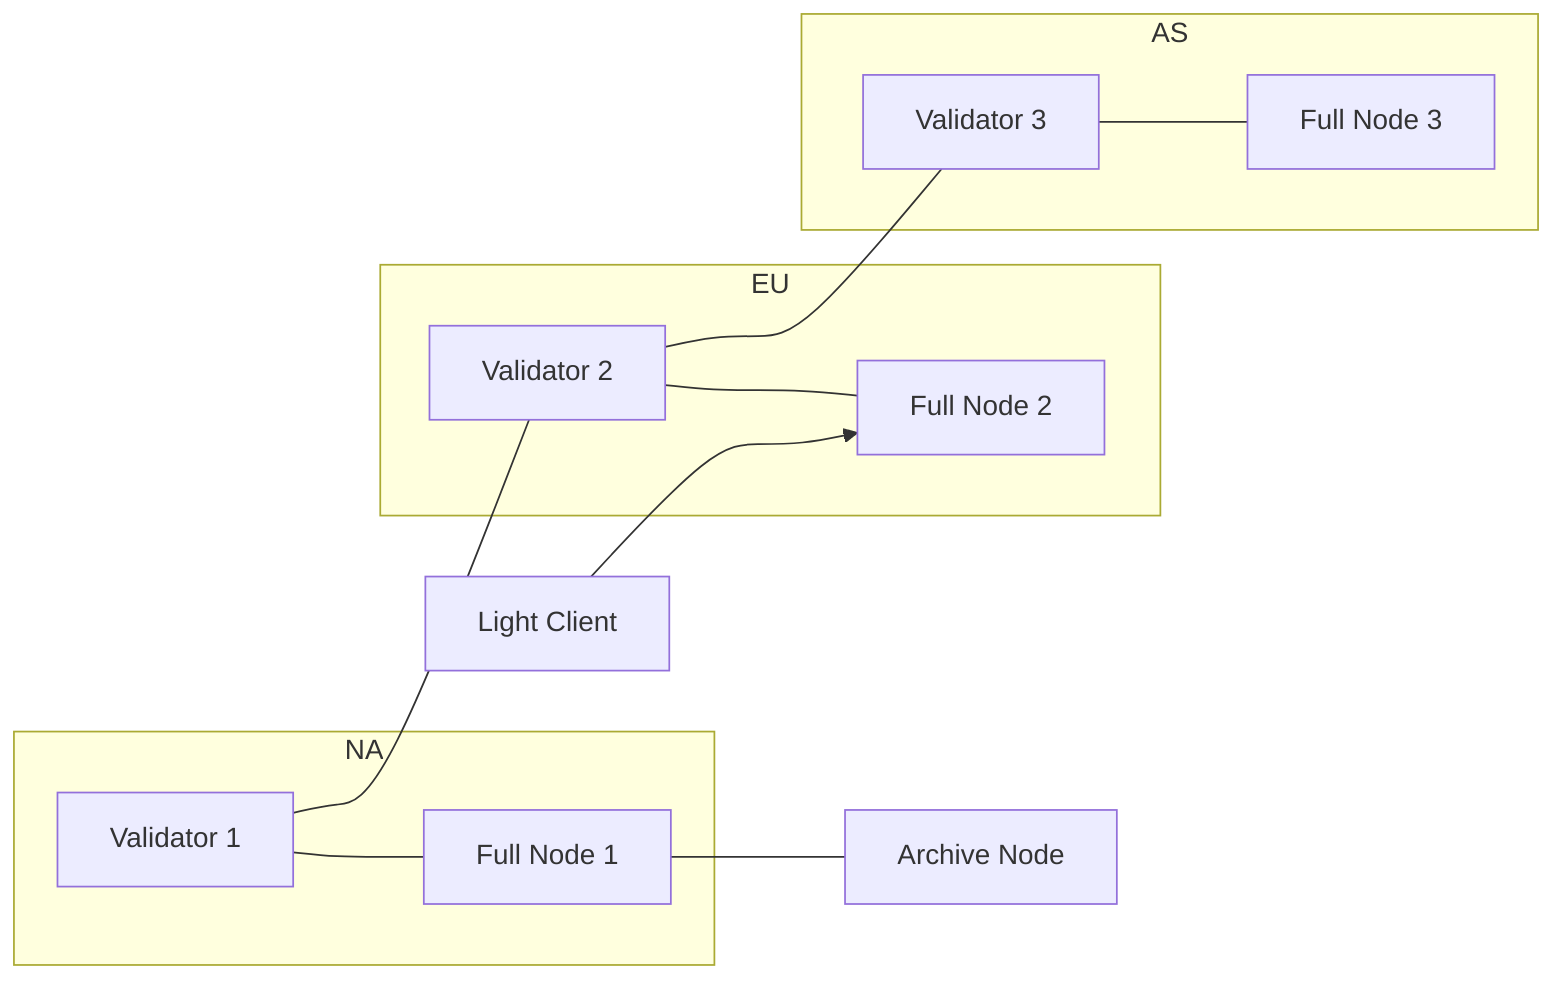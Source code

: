 flowchart LR
  subgraph Region1[NA]
    V1[Validator 1]
    F1[Full Node 1]
  end
  subgraph Region2[EU]
    V2[Validator 2]
    F2[Full Node 2]
  end
  subgraph Region3[AS]
    V3[Validator 3]
    F3[Full Node 3]
  end
  L1[Light Client]
  A1[Archive Node]

  V1 --- V2 --- V3
  V1 --- F1
  V2 --- F2
  V3 --- F3
  F1 --- A1
  L1 --> F2